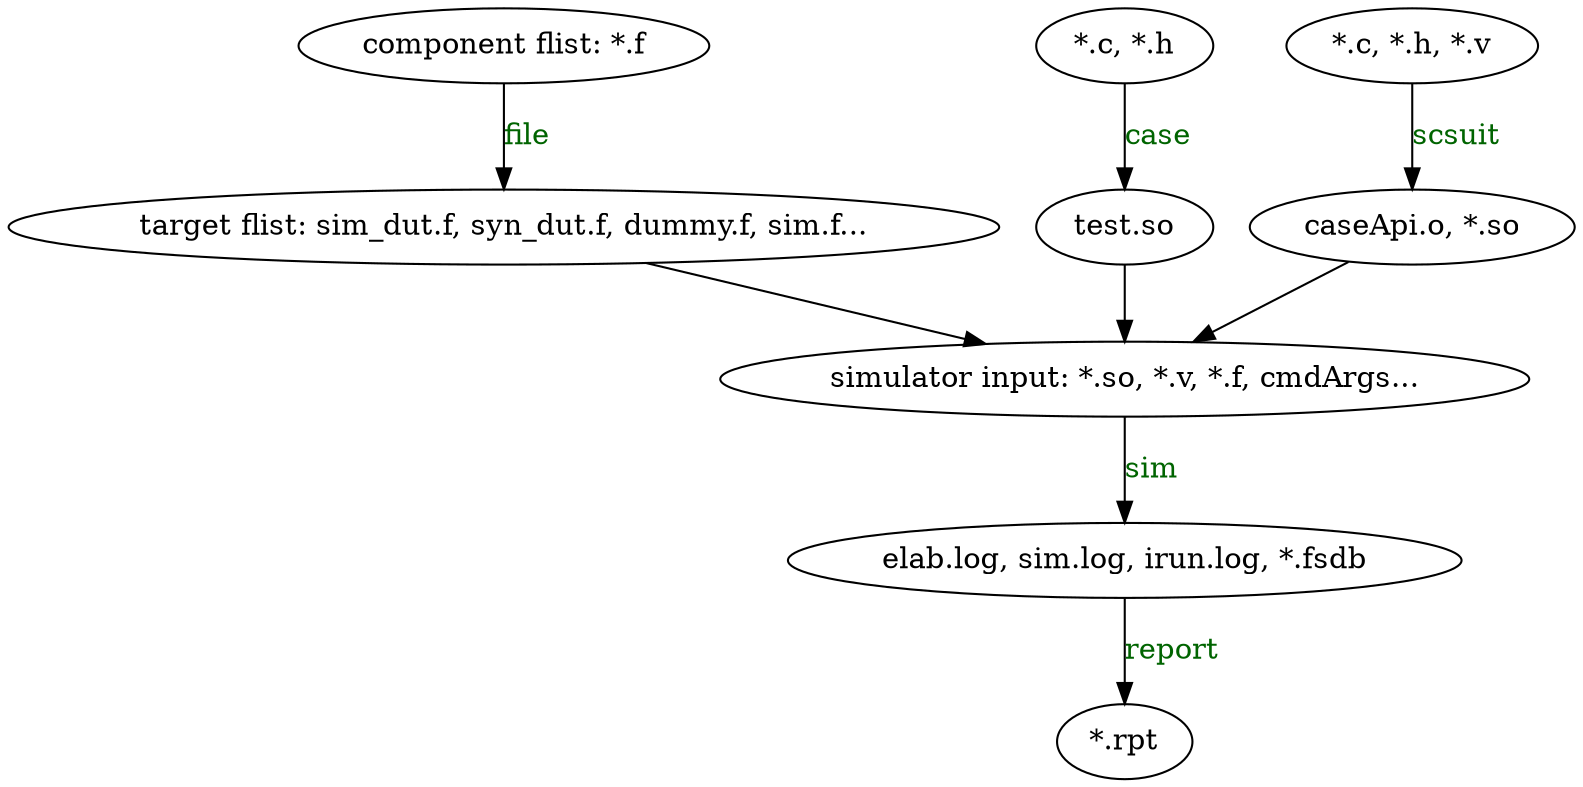 digraph pic1 {
  RTLFlistSrc [label = "component flist: *.f"]
  testcaseSrc [label = "*.c, *.h"]
  scsuitSrc   [label = "*.c, *.h, *.v"]
  RTLFlistTarget [label = "target flist: sim_dut.f, syn_dut.f, dummy.f, sim.f..."]
  testcaseTarget [label = "test.so"]
  scsuitTarget   [label = "caseApi.o, *.so"]
  simulator      [label = "simulator input: *.so, *.v, *.f, cmdArgs..."]
  simResult      [label = "elab.log, sim.log, irun.log, *.fsdb"]
  reportFiles    [label = "*.rpt"]

  RTLFlistSrc -> RTLFlistTarget [label="file", fontcolor=darkgreen]
  testcaseSrc -> testcaseTarget [label="case", fontcolor=darkgreen]
  scsuitSrc -> scsuitTarget [label="scsuit", fontcolor=darkgreen]
  RTLFlistTarget -> simulator
  testcaseTarget -> simulator
  scsuitTarget -> simulator 
  simulator -> simResult  [label="sim", fontcolor=darkgreen]
  simResult  -> reportFiles [label="report", fontcolor=darkgreen]  
}
